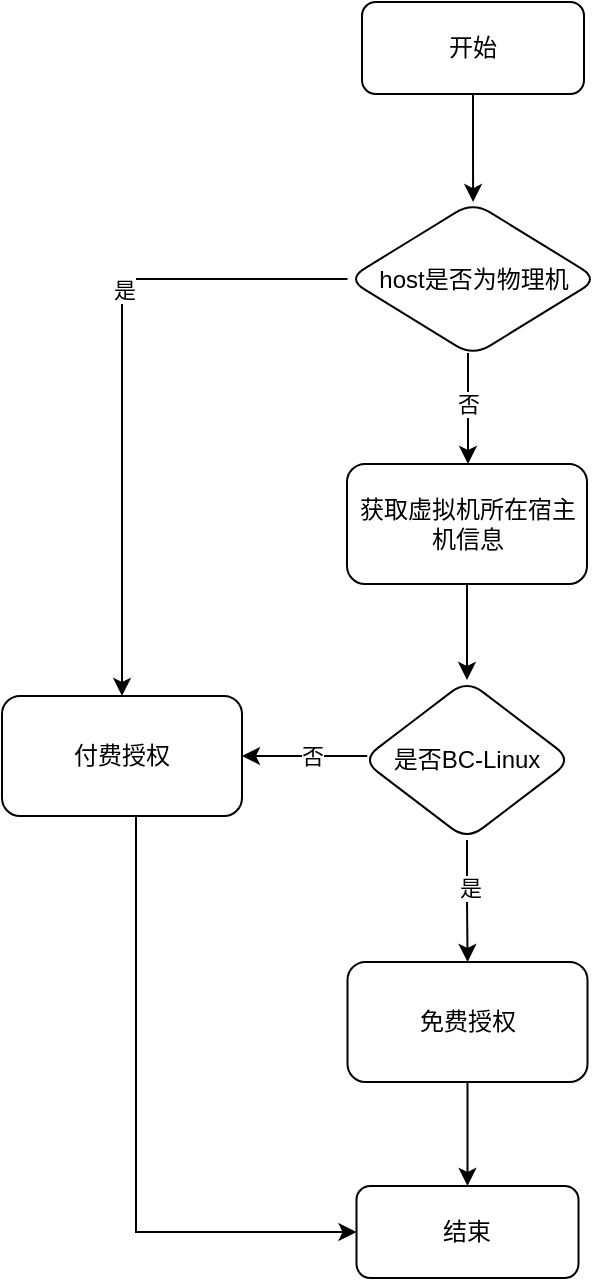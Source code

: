 <mxfile version="28.0.6">
  <diagram id="C5RBs43oDa-KdzZeNtuy" name="Page-1">
    <mxGraphModel dx="1426" dy="838" grid="0" gridSize="10" guides="1" tooltips="1" connect="1" arrows="1" fold="1" page="1" pageScale="1" pageWidth="1200" pageHeight="1920" math="0" shadow="0">
      <root>
        <mxCell id="WIyWlLk6GJQsqaUBKTNV-0" />
        <mxCell id="WIyWlLk6GJQsqaUBKTNV-1" parent="WIyWlLk6GJQsqaUBKTNV-0" />
        <mxCell id="03fVBdrub_5vWcexrPSB-2" value="" style="edgeStyle=orthogonalEdgeStyle;rounded=0;orthogonalLoop=1;jettySize=auto;html=1;" edge="1" parent="WIyWlLk6GJQsqaUBKTNV-1" source="03fVBdrub_5vWcexrPSB-0" target="03fVBdrub_5vWcexrPSB-1">
          <mxGeometry relative="1" as="geometry" />
        </mxCell>
        <mxCell id="03fVBdrub_5vWcexrPSB-0" value="开始" style="rounded=1;whiteSpace=wrap;html=1;" vertex="1" parent="WIyWlLk6GJQsqaUBKTNV-1">
          <mxGeometry x="399" y="64" width="111" height="46" as="geometry" />
        </mxCell>
        <mxCell id="03fVBdrub_5vWcexrPSB-4" value="" style="edgeStyle=orthogonalEdgeStyle;rounded=0;orthogonalLoop=1;jettySize=auto;html=1;" edge="1" parent="WIyWlLk6GJQsqaUBKTNV-1" source="03fVBdrub_5vWcexrPSB-1" target="03fVBdrub_5vWcexrPSB-3">
          <mxGeometry relative="1" as="geometry" />
        </mxCell>
        <mxCell id="03fVBdrub_5vWcexrPSB-5" value="是" style="edgeLabel;html=1;align=center;verticalAlign=middle;resizable=0;points=[];" vertex="1" connectable="0" parent="03fVBdrub_5vWcexrPSB-4">
          <mxGeometry x="-0.265" y="1" relative="1" as="geometry">
            <mxPoint as="offset" />
          </mxGeometry>
        </mxCell>
        <mxCell id="03fVBdrub_5vWcexrPSB-7" value="" style="edgeStyle=orthogonalEdgeStyle;rounded=0;orthogonalLoop=1;jettySize=auto;html=1;" edge="1" parent="WIyWlLk6GJQsqaUBKTNV-1" source="03fVBdrub_5vWcexrPSB-1" target="03fVBdrub_5vWcexrPSB-6">
          <mxGeometry relative="1" as="geometry">
            <Array as="points">
              <mxPoint x="452" y="283" />
              <mxPoint x="452" y="283" />
            </Array>
          </mxGeometry>
        </mxCell>
        <mxCell id="03fVBdrub_5vWcexrPSB-8" value="否" style="edgeLabel;html=1;align=center;verticalAlign=middle;resizable=0;points=[];" vertex="1" connectable="0" parent="03fVBdrub_5vWcexrPSB-7">
          <mxGeometry x="-0.107" relative="1" as="geometry">
            <mxPoint as="offset" />
          </mxGeometry>
        </mxCell>
        <mxCell id="03fVBdrub_5vWcexrPSB-1" value="host是否为物理机" style="rhombus;whiteSpace=wrap;html=1;rounded=1;" vertex="1" parent="WIyWlLk6GJQsqaUBKTNV-1">
          <mxGeometry x="391.75" y="164" width="125.5" height="77" as="geometry" />
        </mxCell>
        <mxCell id="03fVBdrub_5vWcexrPSB-27" style="edgeStyle=orthogonalEdgeStyle;rounded=0;orthogonalLoop=1;jettySize=auto;html=1;entryX=0;entryY=0.5;entryDx=0;entryDy=0;" edge="1" parent="WIyWlLk6GJQsqaUBKTNV-1" source="03fVBdrub_5vWcexrPSB-3" target="03fVBdrub_5vWcexrPSB-25">
          <mxGeometry relative="1" as="geometry">
            <Array as="points">
              <mxPoint x="286" y="679" />
            </Array>
          </mxGeometry>
        </mxCell>
        <mxCell id="03fVBdrub_5vWcexrPSB-3" value="付费授权" style="whiteSpace=wrap;html=1;rounded=1;" vertex="1" parent="WIyWlLk6GJQsqaUBKTNV-1">
          <mxGeometry x="219" y="411" width="120" height="60" as="geometry" />
        </mxCell>
        <mxCell id="03fVBdrub_5vWcexrPSB-12" value="" style="edgeStyle=orthogonalEdgeStyle;rounded=0;orthogonalLoop=1;jettySize=auto;html=1;" edge="1" parent="WIyWlLk6GJQsqaUBKTNV-1" source="03fVBdrub_5vWcexrPSB-6" target="03fVBdrub_5vWcexrPSB-11">
          <mxGeometry relative="1" as="geometry" />
        </mxCell>
        <mxCell id="03fVBdrub_5vWcexrPSB-6" value="获取虚拟机所在宿主机信息" style="whiteSpace=wrap;html=1;rounded=1;" vertex="1" parent="WIyWlLk6GJQsqaUBKTNV-1">
          <mxGeometry x="391.5" y="295" width="120" height="60" as="geometry" />
        </mxCell>
        <mxCell id="03fVBdrub_5vWcexrPSB-14" value="" style="edgeStyle=orthogonalEdgeStyle;rounded=0;orthogonalLoop=1;jettySize=auto;html=1;" edge="1" parent="WIyWlLk6GJQsqaUBKTNV-1" source="03fVBdrub_5vWcexrPSB-11" target="03fVBdrub_5vWcexrPSB-13">
          <mxGeometry relative="1" as="geometry" />
        </mxCell>
        <mxCell id="03fVBdrub_5vWcexrPSB-15" value="是" style="edgeLabel;html=1;align=center;verticalAlign=middle;resizable=0;points=[];" vertex="1" connectable="0" parent="03fVBdrub_5vWcexrPSB-14">
          <mxGeometry x="-0.213" y="1" relative="1" as="geometry">
            <mxPoint as="offset" />
          </mxGeometry>
        </mxCell>
        <mxCell id="03fVBdrub_5vWcexrPSB-20" style="edgeStyle=orthogonalEdgeStyle;rounded=0;orthogonalLoop=1;jettySize=auto;html=1;entryX=1;entryY=0.5;entryDx=0;entryDy=0;" edge="1" parent="WIyWlLk6GJQsqaUBKTNV-1" source="03fVBdrub_5vWcexrPSB-11" target="03fVBdrub_5vWcexrPSB-3">
          <mxGeometry relative="1" as="geometry">
            <Array as="points">
              <mxPoint x="342" y="441" />
            </Array>
          </mxGeometry>
        </mxCell>
        <mxCell id="03fVBdrub_5vWcexrPSB-21" value="否" style="edgeLabel;html=1;align=center;verticalAlign=middle;resizable=0;points=[];" vertex="1" connectable="0" parent="03fVBdrub_5vWcexrPSB-20">
          <mxGeometry x="-0.103" relative="1" as="geometry">
            <mxPoint as="offset" />
          </mxGeometry>
        </mxCell>
        <mxCell id="03fVBdrub_5vWcexrPSB-11" value="是否BC-Linux" style="rhombus;whiteSpace=wrap;html=1;rounded=1;" vertex="1" parent="WIyWlLk6GJQsqaUBKTNV-1">
          <mxGeometry x="399" y="403" width="105" height="80" as="geometry" />
        </mxCell>
        <mxCell id="03fVBdrub_5vWcexrPSB-26" style="edgeStyle=orthogonalEdgeStyle;rounded=0;orthogonalLoop=1;jettySize=auto;html=1;" edge="1" parent="WIyWlLk6GJQsqaUBKTNV-1" source="03fVBdrub_5vWcexrPSB-13" target="03fVBdrub_5vWcexrPSB-25">
          <mxGeometry relative="1" as="geometry" />
        </mxCell>
        <mxCell id="03fVBdrub_5vWcexrPSB-13" value="免费授权" style="whiteSpace=wrap;html=1;rounded=1;" vertex="1" parent="WIyWlLk6GJQsqaUBKTNV-1">
          <mxGeometry x="391.75" y="544" width="120" height="60" as="geometry" />
        </mxCell>
        <mxCell id="03fVBdrub_5vWcexrPSB-25" value="结束" style="rounded=1;whiteSpace=wrap;html=1;" vertex="1" parent="WIyWlLk6GJQsqaUBKTNV-1">
          <mxGeometry x="396.25" y="656" width="111" height="46" as="geometry" />
        </mxCell>
      </root>
    </mxGraphModel>
  </diagram>
</mxfile>
